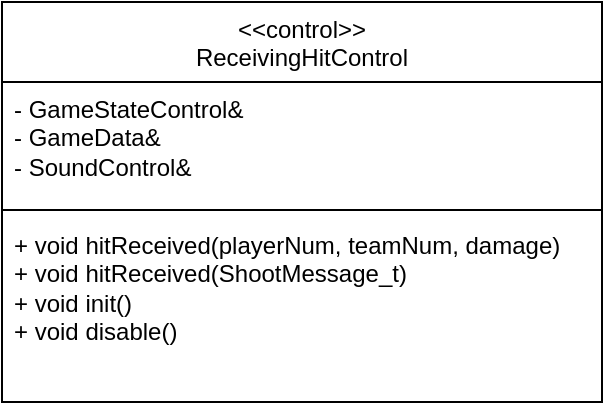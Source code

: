 <mxfile version="21.6.8" type="device">
  <diagram name="Page-1" id="TjDUIASD-9hMt12aED-R">
    <mxGraphModel dx="792" dy="1235" grid="1" gridSize="10" guides="1" tooltips="1" connect="1" arrows="1" fold="1" page="1" pageScale="1" pageWidth="1169" pageHeight="1654" math="0" shadow="0">
      <root>
        <mxCell id="0" />
        <mxCell id="1" parent="0" />
        <mxCell id="e4NbSqC2nf3NrUT5T8LF-1" value="&lt;span style=&quot;font-weight: 400;&quot;&gt;&amp;lt;&amp;lt;control&amp;gt;&amp;gt;&lt;br&gt;ReceivingHitControl&lt;br&gt;&lt;/span&gt;" style="swimlane;fontStyle=1;align=center;verticalAlign=top;childLayout=stackLayout;horizontal=1;startSize=40;horizontalStack=0;resizeParent=1;resizeParentMax=0;resizeLast=0;collapsible=1;marginBottom=0;whiteSpace=wrap;html=1;" vertex="1" parent="1">
          <mxGeometry x="335" y="540" width="300" height="200" as="geometry" />
        </mxCell>
        <mxCell id="e4NbSqC2nf3NrUT5T8LF-2" value="- GameStateControl&amp;amp;&lt;br&gt;- GameData&amp;amp;&lt;br&gt;- SoundControl&amp;amp;&lt;br&gt;" style="text;strokeColor=none;fillColor=none;align=left;verticalAlign=top;spacingLeft=4;spacingRight=4;overflow=hidden;rotatable=0;points=[[0,0.5],[1,0.5]];portConstraint=eastwest;whiteSpace=wrap;html=1;" vertex="1" parent="e4NbSqC2nf3NrUT5T8LF-1">
          <mxGeometry y="40" width="300" height="60" as="geometry" />
        </mxCell>
        <mxCell id="e4NbSqC2nf3NrUT5T8LF-3" value="" style="line;strokeWidth=1;fillColor=none;align=left;verticalAlign=middle;spacingTop=-1;spacingLeft=3;spacingRight=3;rotatable=0;labelPosition=right;points=[];portConstraint=eastwest;strokeColor=inherit;" vertex="1" parent="e4NbSqC2nf3NrUT5T8LF-1">
          <mxGeometry y="100" width="300" height="8" as="geometry" />
        </mxCell>
        <mxCell id="e4NbSqC2nf3NrUT5T8LF-4" value="+ void hitReceived(playerNum, teamNum, damage)&lt;br&gt;+ void hitReceived(ShootMessage_t)&lt;br&gt;+ void init()&lt;br&gt;+ void disable()" style="text;strokeColor=none;fillColor=none;align=left;verticalAlign=top;spacingLeft=4;spacingRight=4;overflow=hidden;rotatable=0;points=[[0,0.5],[1,0.5]];portConstraint=eastwest;whiteSpace=wrap;html=1;" vertex="1" parent="e4NbSqC2nf3NrUT5T8LF-1">
          <mxGeometry y="108" width="300" height="92" as="geometry" />
        </mxCell>
      </root>
    </mxGraphModel>
  </diagram>
</mxfile>
